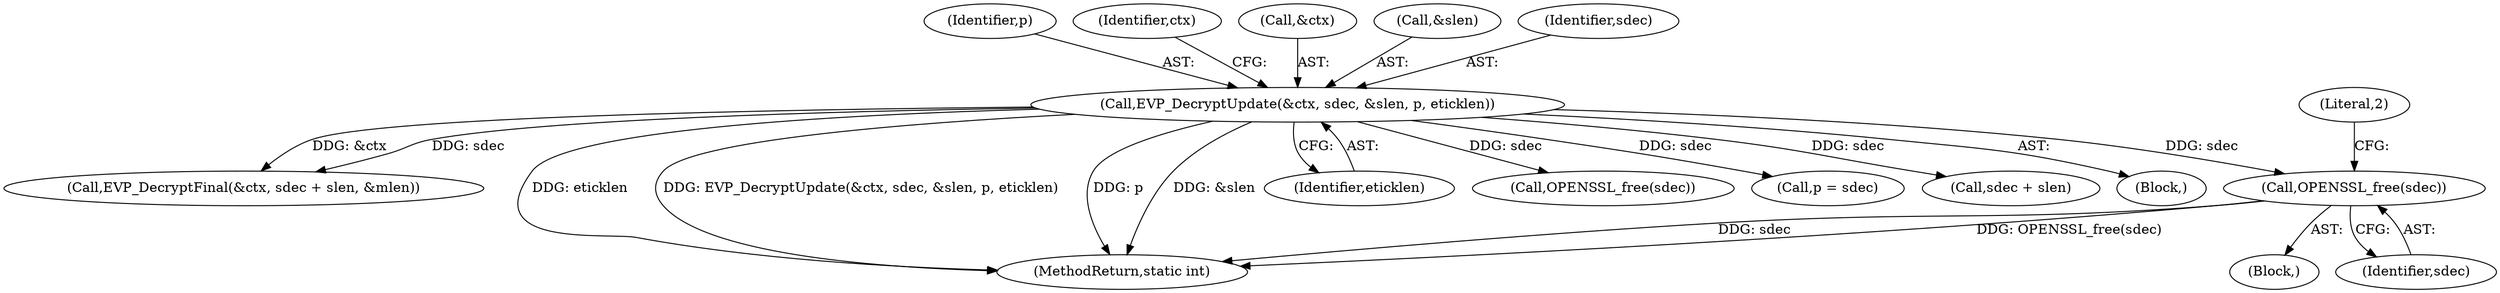 digraph "0_openssl_7fd4ce6a997be5f5c9e744ac527725c2850de203@API" {
"1000307" [label="(Call,OPENSSL_free(sdec))"];
"1000284" [label="(Call,EVP_DecryptUpdate(&ctx, sdec, &slen, p, eticklen))"];
"1000290" [label="(Identifier,p)"];
"1000294" [label="(Call,EVP_DecryptFinal(&ctx, sdec + slen, &mlen))"];
"1000303" [label="(Block,)"];
"1000359" [label="(MethodReturn,static int)"];
"1000284" [label="(Call,EVP_DecryptUpdate(&ctx, sdec, &slen, p, eticklen))"];
"1000291" [label="(Identifier,eticklen)"];
"1000296" [label="(Identifier,ctx)"];
"1000327" [label="(Call,OPENSSL_free(sdec))"];
"1000285" [label="(Call,&ctx)"];
"1000310" [label="(Literal,2)"];
"1000317" [label="(Call,p = sdec)"];
"1000308" [label="(Identifier,sdec)"];
"1000288" [label="(Call,&slen)"];
"1000297" [label="(Call,sdec + slen)"];
"1000307" [label="(Call,OPENSSL_free(sdec))"];
"1000116" [label="(Block,)"];
"1000287" [label="(Identifier,sdec)"];
"1000307" -> "1000303"  [label="AST: "];
"1000307" -> "1000308"  [label="CFG: "];
"1000308" -> "1000307"  [label="AST: "];
"1000310" -> "1000307"  [label="CFG: "];
"1000307" -> "1000359"  [label="DDG: OPENSSL_free(sdec)"];
"1000307" -> "1000359"  [label="DDG: sdec"];
"1000284" -> "1000307"  [label="DDG: sdec"];
"1000284" -> "1000116"  [label="AST: "];
"1000284" -> "1000291"  [label="CFG: "];
"1000285" -> "1000284"  [label="AST: "];
"1000287" -> "1000284"  [label="AST: "];
"1000288" -> "1000284"  [label="AST: "];
"1000290" -> "1000284"  [label="AST: "];
"1000291" -> "1000284"  [label="AST: "];
"1000296" -> "1000284"  [label="CFG: "];
"1000284" -> "1000359"  [label="DDG: eticklen"];
"1000284" -> "1000359"  [label="DDG: EVP_DecryptUpdate(&ctx, sdec, &slen, p, eticklen)"];
"1000284" -> "1000359"  [label="DDG: p"];
"1000284" -> "1000359"  [label="DDG: &slen"];
"1000284" -> "1000294"  [label="DDG: &ctx"];
"1000284" -> "1000294"  [label="DDG: sdec"];
"1000284" -> "1000297"  [label="DDG: sdec"];
"1000284" -> "1000317"  [label="DDG: sdec"];
"1000284" -> "1000327"  [label="DDG: sdec"];
}
